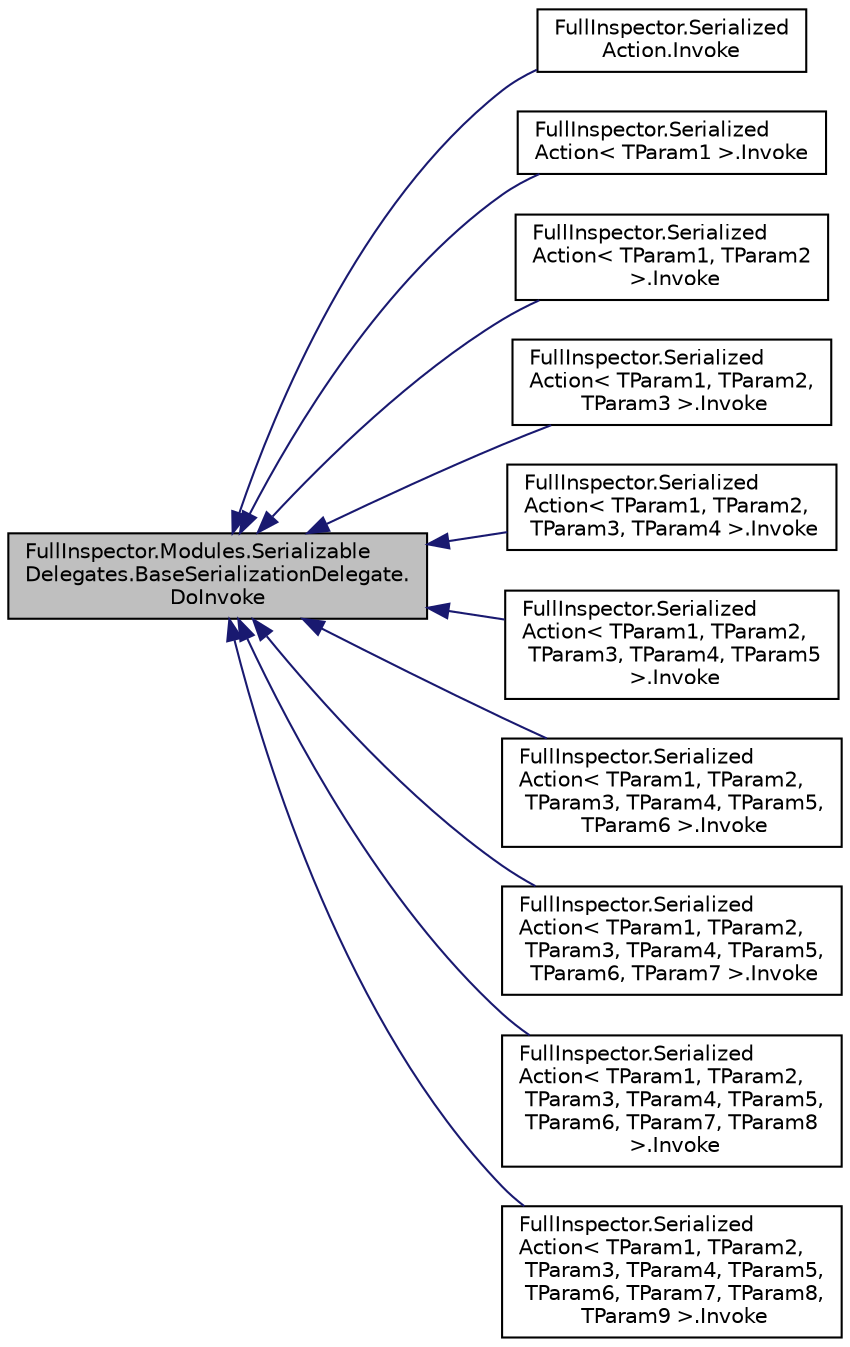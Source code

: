 digraph "FullInspector.Modules.SerializableDelegates.BaseSerializationDelegate.DoInvoke"
{
  edge [fontname="Helvetica",fontsize="10",labelfontname="Helvetica",labelfontsize="10"];
  node [fontname="Helvetica",fontsize="10",shape=record];
  rankdir="LR";
  Node1 [label="FullInspector.Modules.Serializable\lDelegates.BaseSerializationDelegate.\lDoInvoke",height=0.2,width=0.4,color="black", fillcolor="grey75", style="filled" fontcolor="black"];
  Node1 -> Node2 [dir="back",color="midnightblue",fontsize="10",style="solid",fontname="Helvetica"];
  Node2 [label="FullInspector.Serialized\lAction.Invoke",height=0.2,width=0.4,color="black", fillcolor="white", style="filled",URL="$class_full_inspector_1_1_serialized_action.html#a9e6b3b521b5ab1a439635bf3dd6e2ddc"];
  Node1 -> Node3 [dir="back",color="midnightblue",fontsize="10",style="solid",fontname="Helvetica"];
  Node3 [label="FullInspector.Serialized\lAction\< TParam1 \>.Invoke",height=0.2,width=0.4,color="black", fillcolor="white", style="filled",URL="$class_full_inspector_1_1_serialized_action_3_01_t_param1_01_4.html#afa7a2656c29ad49e0f15e099772cf2c8"];
  Node1 -> Node4 [dir="back",color="midnightblue",fontsize="10",style="solid",fontname="Helvetica"];
  Node4 [label="FullInspector.Serialized\lAction\< TParam1, TParam2\l \>.Invoke",height=0.2,width=0.4,color="black", fillcolor="white", style="filled",URL="$class_full_inspector_1_1_serialized_action_3_01_t_param1_00_01_t_param2_01_4.html#a76727bc0c25a7b74572479e80fea3875"];
  Node1 -> Node5 [dir="back",color="midnightblue",fontsize="10",style="solid",fontname="Helvetica"];
  Node5 [label="FullInspector.Serialized\lAction\< TParam1, TParam2,\l TParam3 \>.Invoke",height=0.2,width=0.4,color="black", fillcolor="white", style="filled",URL="$class_full_inspector_1_1_serialized_action_3_01_t_param1_00_01_t_param2_00_01_t_param3_01_4.html#a49297d57c4912a5b0c6ad553a39242c2"];
  Node1 -> Node6 [dir="back",color="midnightblue",fontsize="10",style="solid",fontname="Helvetica"];
  Node6 [label="FullInspector.Serialized\lAction\< TParam1, TParam2,\l TParam3, TParam4 \>.Invoke",height=0.2,width=0.4,color="black", fillcolor="white", style="filled",URL="$class_full_inspector_1_1_serialized_action_3_01_t_param1_00_01_t_param2_00_01_t_param3_00_01_t_param4_01_4.html#ac57d444f1035e7e2439e90b3214293f6"];
  Node1 -> Node7 [dir="back",color="midnightblue",fontsize="10",style="solid",fontname="Helvetica"];
  Node7 [label="FullInspector.Serialized\lAction\< TParam1, TParam2,\l TParam3, TParam4, TParam5\l \>.Invoke",height=0.2,width=0.4,color="black", fillcolor="white", style="filled",URL="$class_full_inspector_1_1_serialized_action_3_01_t_param1_00_01_t_param2_00_01_t_param3_00_01_t_param4_00_01_t_param5_01_4.html#a131ee9ef329973045f0c48e5d8b2d02c"];
  Node1 -> Node8 [dir="back",color="midnightblue",fontsize="10",style="solid",fontname="Helvetica"];
  Node8 [label="FullInspector.Serialized\lAction\< TParam1, TParam2,\l TParam3, TParam4, TParam5,\l TParam6 \>.Invoke",height=0.2,width=0.4,color="black", fillcolor="white", style="filled",URL="$class_full_inspector_1_1_serialized_action_3_01_t_param1_00_01_t_param2_00_01_t_param3_00_01_t_pb3f3957459b98a9c3d2cf7a63277492f.html#a70e98d473e19e911404c9b60e35f55fe"];
  Node1 -> Node9 [dir="back",color="midnightblue",fontsize="10",style="solid",fontname="Helvetica"];
  Node9 [label="FullInspector.Serialized\lAction\< TParam1, TParam2,\l TParam3, TParam4, TParam5,\l TParam6, TParam7 \>.Invoke",height=0.2,width=0.4,color="black", fillcolor="white", style="filled",URL="$class_full_inspector_1_1_serialized_action_3_01_t_param1_00_01_t_param2_00_01_t_param3_00_01_t_pc977907195d46dee9569e402d1009368.html#a951df22911e0236f3ec1e9248bcc71a7"];
  Node1 -> Node10 [dir="back",color="midnightblue",fontsize="10",style="solid",fontname="Helvetica"];
  Node10 [label="FullInspector.Serialized\lAction\< TParam1, TParam2,\l TParam3, TParam4, TParam5,\l TParam6, TParam7, TParam8\l \>.Invoke",height=0.2,width=0.4,color="black", fillcolor="white", style="filled",URL="$class_full_inspector_1_1_serialized_action_3_01_t_param1_00_01_t_param2_00_01_t_param3_00_01_t_p57285ed5773aa0ebcf2cf990aba7ad16.html#afb3bd147c7034f0c46e691af26ee989f"];
  Node1 -> Node11 [dir="back",color="midnightblue",fontsize="10",style="solid",fontname="Helvetica"];
  Node11 [label="FullInspector.Serialized\lAction\< TParam1, TParam2,\l TParam3, TParam4, TParam5,\l TParam6, TParam7, TParam8,\l TParam9 \>.Invoke",height=0.2,width=0.4,color="black", fillcolor="white", style="filled",URL="$class_full_inspector_1_1_serialized_action_3_01_t_param1_00_01_t_param2_00_01_t_param3_00_01_t_pcdad7b446ec4ebd39b48eaf9046c0fca.html#a14e9f510f767f4cb1682f31de371a1fd"];
}
